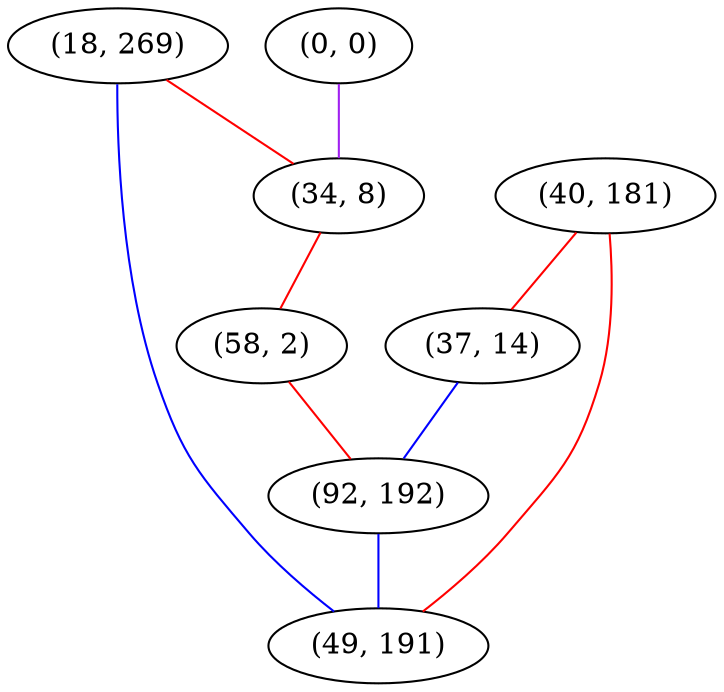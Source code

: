 graph "" {
"(18, 269)";
"(0, 0)";
"(34, 8)";
"(40, 181)";
"(58, 2)";
"(37, 14)";
"(92, 192)";
"(49, 191)";
"(18, 269)" -- "(34, 8)"  [color=red, key=0, weight=1];
"(18, 269)" -- "(49, 191)"  [color=blue, key=0, weight=3];
"(0, 0)" -- "(34, 8)"  [color=purple, key=0, weight=4];
"(34, 8)" -- "(58, 2)"  [color=red, key=0, weight=1];
"(40, 181)" -- "(37, 14)"  [color=red, key=0, weight=1];
"(40, 181)" -- "(49, 191)"  [color=red, key=0, weight=1];
"(58, 2)" -- "(92, 192)"  [color=red, key=0, weight=1];
"(37, 14)" -- "(92, 192)"  [color=blue, key=0, weight=3];
"(92, 192)" -- "(49, 191)"  [color=blue, key=0, weight=3];
}
